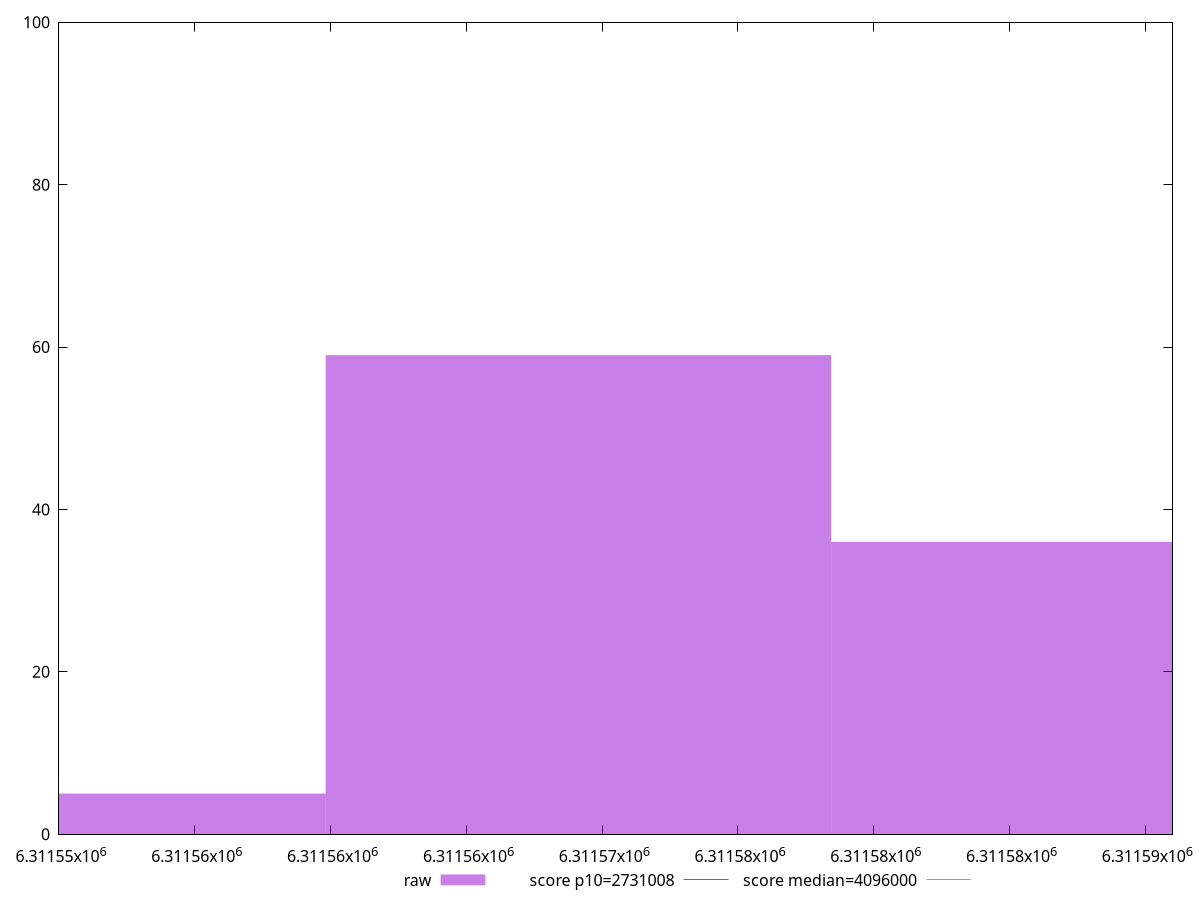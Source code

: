 reset

$raw <<EOF
6311569.125031845 59
6311587.736970971 36
6311550.513092718 5
EOF

set key outside below
set boxwidth 18.611939126759275
set xrange [6311550:6311591]
set yrange [0:100]
set style fill transparent solid 0.5 noborder

set parametric
set terminal svg size 640, 490 enhanced background rgb 'white'
set output "report_00007_2020-12-11T15:55:29.892Z/total-byte-weight/samples/pages+cached+noexternal+nocss/raw/histogram.svg"

plot $raw title "raw" with boxes, \
     2731008,t title "score p10=2731008", \
     4096000,t title "score median=4096000"

reset
